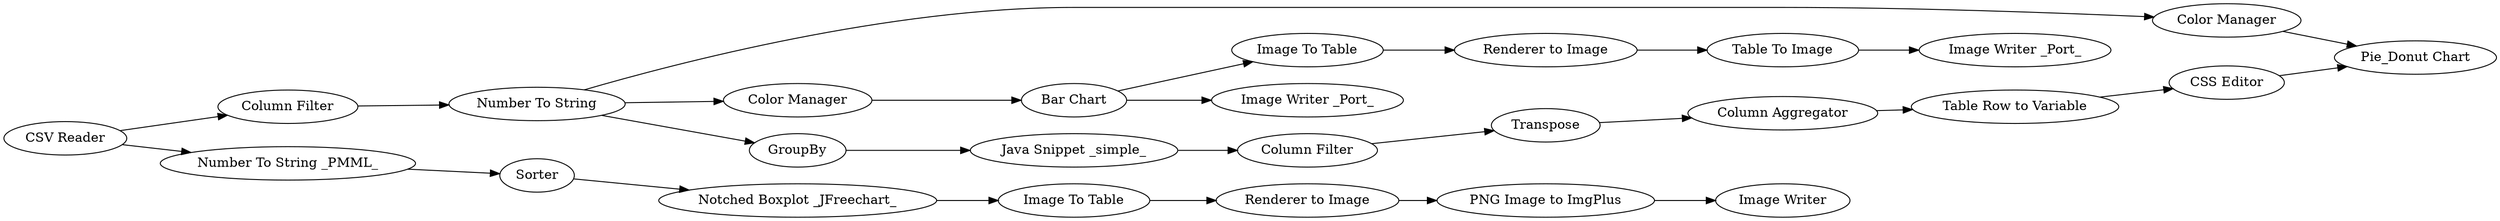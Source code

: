 digraph {
	12 -> 462
	2417 -> 2418
	461 -> 2410
	450 -> 452
	456 -> 2415
	456 -> 2412
	450 -> 465
	464 -> 461
	2414 -> 2416
	2418 -> 1288
	460 -> 459
	445 -> 446
	459 -> 2417
	1288 -> 1284
	2416 -> 2413
	453 -> 12
	2415 -> 2414
	450 -> 453
	463 -> 464
	2410 -> 447
	446 -> 450
	2401 -> 460
	445 -> 2401
	452 -> 447
	465 -> 456
	462 -> 463
	459 [label="Notched Boxplot _JFreechart_"]
	2401 [label="Number To String _PMML_"]
	2414 [label="Renderer to Image"]
	2416 [label="Table To Image"]
	461 [label="Table Row to Variable"]
	463 [label=Transpose]
	462 [label="Column Filter"]
	1284 [label="Image Writer"]
	464 [label="Column Aggregator"]
	465 [label="Color Manager"]
	2410 [label="CSS Editor"]
	12 [label="Java Snippet _simple_"]
	1288 [label="PNG Image to ImgPlus"]
	450 [label="Number To String"]
	2415 [label="Image To Table"]
	446 [label="Column Filter"]
	456 [label="Bar Chart"]
	452 [label="Color Manager"]
	453 [label=GroupBy]
	2418 [label="Renderer to Image"]
	2413 [label="Image Writer _Port_"]
	460 [label=Sorter]
	445 [label="CSV Reader"]
	447 [label="Pie_Donut Chart"]
	2417 [label="Image To Table"]
	2412 [label="Image Writer _Port_"]
	rankdir=LR
}
